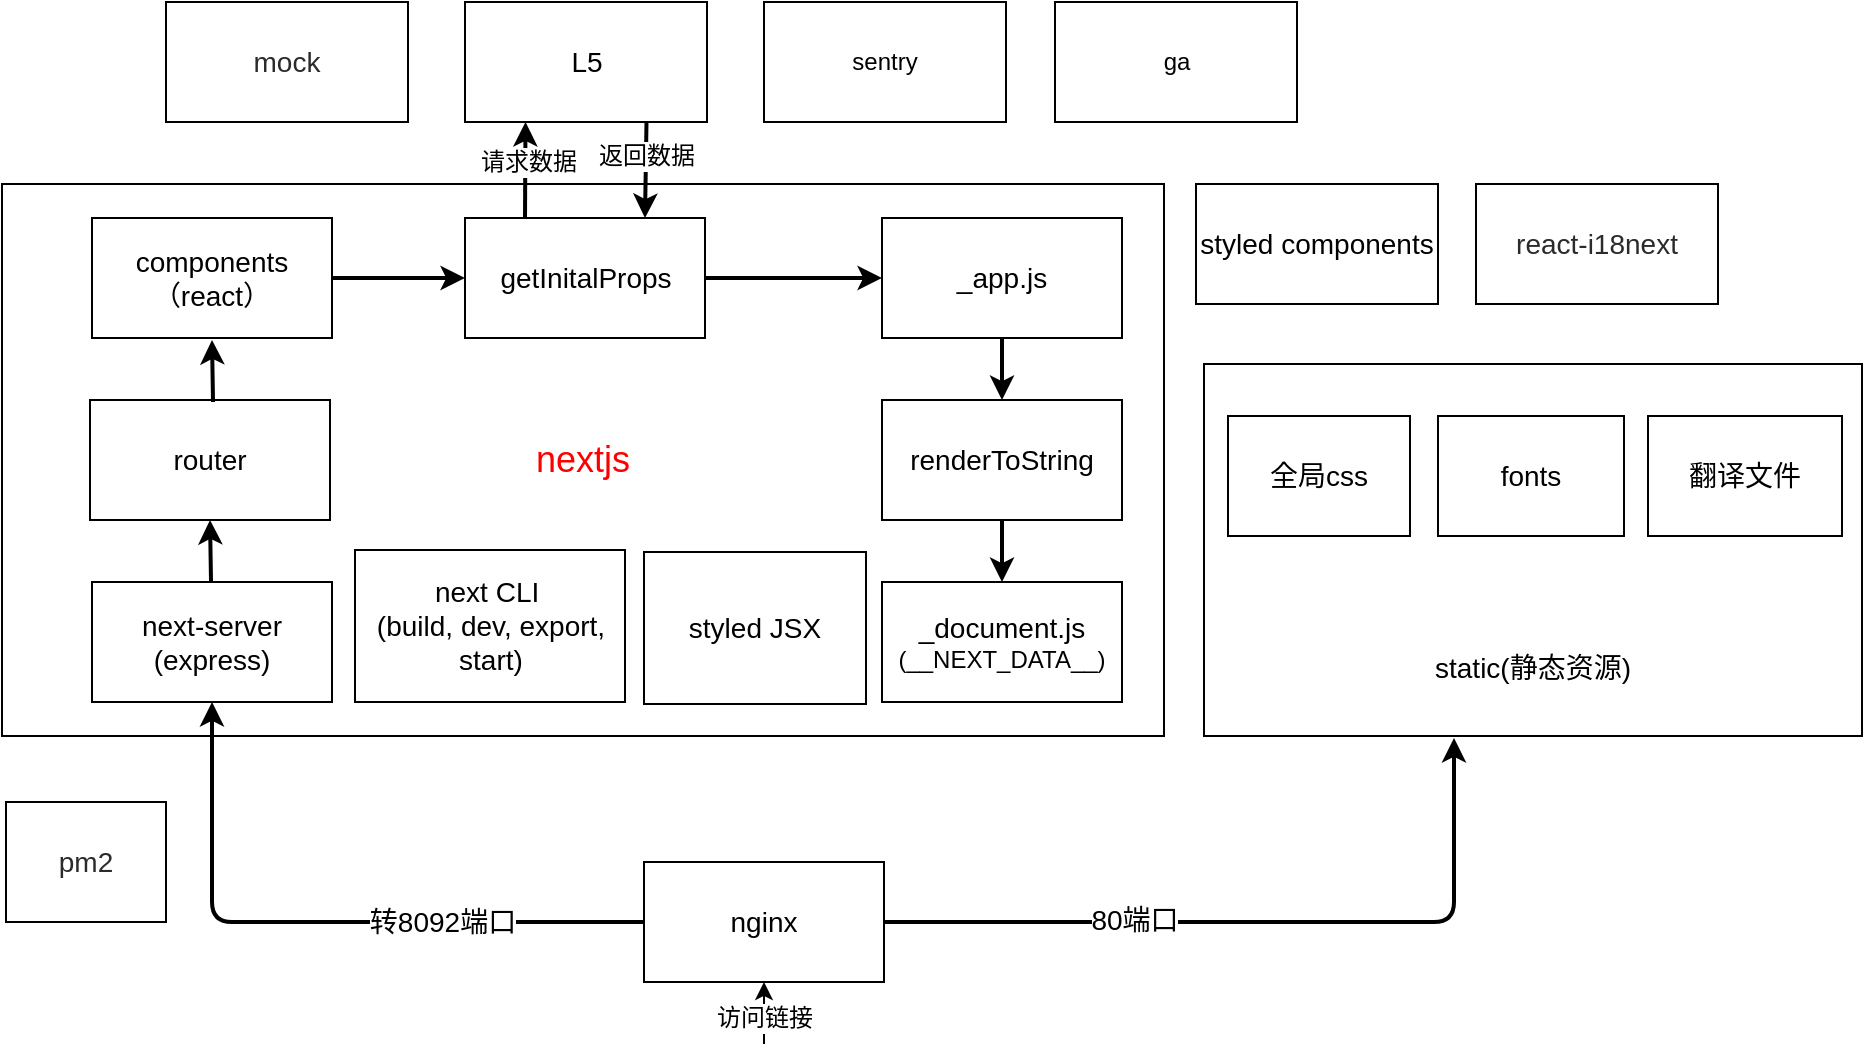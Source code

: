 <mxfile version="10.9.7" type="github"><diagram id="yrwFZAALMLEYpF8rsA4R" name="Page-1"><mxGraphModel dx="946" dy="648" grid="0" gridSize="10" guides="1" tooltips="1" connect="1" arrows="1" fold="1" page="1" pageScale="1.5" pageWidth="827" pageHeight="1169" math="0" shadow="0"><root><mxCell id="0"/><mxCell id="1" parent="0"/><mxCell id="fjasAtEGyfay4XgpQ-7l-1" value="&lt;font style=&quot;font-size: 18px&quot; color=&quot;#ff0000&quot;&gt;nextjs&lt;/font&gt;" style="rounded=0;whiteSpace=wrap;html=1;" vertex="1" parent="1"><mxGeometry x="123" y="100" width="581" height="276" as="geometry"/></mxCell><mxCell id="fjasAtEGyfay4XgpQ-7l-7" value="&lt;font style=&quot;font-size: 14px&quot;&gt;&lt;br&gt;&lt;br&gt;&lt;br&gt;&lt;br&gt;&lt;br&gt;&lt;br&gt;&lt;br&gt;static(静态资源)&lt;/font&gt;" style="rounded=0;whiteSpace=wrap;html=1;" vertex="1" parent="1"><mxGeometry x="724" y="190" width="329" height="186" as="geometry"/></mxCell><mxCell id="fjasAtEGyfay4XgpQ-7l-4" value="&lt;font style=&quot;font-size: 14px&quot;&gt;nginx&lt;/font&gt;" style="rounded=0;whiteSpace=wrap;html=1;" vertex="1" parent="1"><mxGeometry x="444" y="439" width="120" height="60" as="geometry"/></mxCell><mxCell id="fjasAtEGyfay4XgpQ-7l-5" value="&lt;font style=&quot;font-size: 14px&quot;&gt;fonts&lt;/font&gt;" style="rounded=0;whiteSpace=wrap;html=1;" vertex="1" parent="1"><mxGeometry x="841" y="216" width="93" height="60" as="geometry"/></mxCell><mxCell id="fjasAtEGyfay4XgpQ-7l-6" value="&lt;font style=&quot;font-size: 14px&quot;&gt;全局css&lt;/font&gt;" style="rounded=0;whiteSpace=wrap;html=1;" vertex="1" parent="1"><mxGeometry x="736" y="216" width="91" height="60" as="geometry"/></mxCell><mxCell id="fjasAtEGyfay4XgpQ-7l-8" value="&lt;font style=&quot;font-size: 14px&quot;&gt;翻译文件&lt;/font&gt;" style="rounded=0;whiteSpace=wrap;html=1;" vertex="1" parent="1"><mxGeometry x="946" y="216" width="97" height="60" as="geometry"/></mxCell><mxCell id="fjasAtEGyfay4XgpQ-7l-9" value="" style="endArrow=classic;html=1;strokeWidth=2;exitX=1;exitY=0.5;exitDx=0;exitDy=0;" edge="1" parent="1" source="fjasAtEGyfay4XgpQ-7l-4"><mxGeometry width="50" height="50" relative="1" as="geometry"><mxPoint x="564" y="500" as="sourcePoint"/><mxPoint x="849" y="377" as="targetPoint"/><Array as="points"><mxPoint x="849" y="469"/></Array></mxGeometry></mxCell><mxCell id="fjasAtEGyfay4XgpQ-7l-10" value="&lt;font style=&quot;font-size: 14px&quot;&gt;80端口&lt;/font&gt;" style="text;html=1;resizable=0;points=[];align=center;verticalAlign=middle;labelBackgroundColor=#ffffff;" vertex="1" connectable="0" parent="fjasAtEGyfay4XgpQ-7l-9"><mxGeometry x="0.085" y="1" relative="1" as="geometry"><mxPoint x="-80" as="offset"/></mxGeometry></mxCell><mxCell id="fjasAtEGyfay4XgpQ-7l-11" value="&lt;font style=&quot;font-size: 14px&quot;&gt;next-server&lt;br&gt;(express)&lt;/font&gt;" style="rounded=0;whiteSpace=wrap;html=1;" vertex="1" parent="1"><mxGeometry x="168" y="299" width="120" height="60" as="geometry"/></mxCell><mxCell id="fjasAtEGyfay4XgpQ-7l-12" value="" style="endArrow=classic;html=1;entryX=0.5;entryY=1;entryDx=0;entryDy=0;exitX=0;exitY=0.5;exitDx=0;exitDy=0;strokeWidth=2;" edge="1" parent="1" source="fjasAtEGyfay4XgpQ-7l-4" target="fjasAtEGyfay4XgpQ-7l-11"><mxGeometry width="50" height="50" relative="1" as="geometry"><mxPoint x="537" y="467" as="sourcePoint"/><mxPoint x="587" y="427" as="targetPoint"/><Array as="points"><mxPoint x="228" y="469"/></Array></mxGeometry></mxCell><mxCell id="fjasAtEGyfay4XgpQ-7l-14" value="&lt;font style=&quot;font-size: 14px&quot;&gt;转8092端口&lt;/font&gt;" style="text;html=1;resizable=0;points=[];align=center;verticalAlign=middle;labelBackgroundColor=#ffffff;" vertex="1" connectable="0" parent="fjasAtEGyfay4XgpQ-7l-12"><mxGeometry x="-0.063" relative="1" as="geometry"><mxPoint x="51" as="offset"/></mxGeometry></mxCell><mxCell id="fjasAtEGyfay4XgpQ-7l-13" value="" style="endArrow=classic;html=1;entryX=0.5;entryY=1;entryDx=0;entryDy=0;" edge="1" parent="1" target="fjasAtEGyfay4XgpQ-7l-4"><mxGeometry width="50" height="50" relative="1" as="geometry"><mxPoint x="504" y="530" as="sourcePoint"/><mxPoint x="536" y="532" as="targetPoint"/></mxGeometry></mxCell><mxCell id="fjasAtEGyfay4XgpQ-7l-51" value="访问链接" style="text;html=1;resizable=0;points=[];align=center;verticalAlign=middle;labelBackgroundColor=#ffffff;" vertex="1" connectable="0" parent="fjasAtEGyfay4XgpQ-7l-13"><mxGeometry x="-0.161" relative="1" as="geometry"><mxPoint as="offset"/></mxGeometry></mxCell><mxCell id="fjasAtEGyfay4XgpQ-7l-15" value="&lt;span style=&quot;font-size: 14px&quot;&gt;router&lt;/span&gt;" style="rounded=0;whiteSpace=wrap;html=1;" vertex="1" parent="1"><mxGeometry x="167" y="208" width="120" height="60" as="geometry"/></mxCell><mxCell id="fjasAtEGyfay4XgpQ-7l-17" value="&lt;font style=&quot;font-size: 14px&quot;&gt;components&lt;br&gt;（react）&lt;br&gt;&lt;/font&gt;" style="rounded=0;whiteSpace=wrap;html=1;" vertex="1" parent="1"><mxGeometry x="168" y="117" width="120" height="60" as="geometry"/></mxCell><mxCell id="fjasAtEGyfay4XgpQ-7l-19" value="&lt;font style=&quot;font-size: 14px&quot;&gt;L5&lt;/font&gt;" style="rounded=0;whiteSpace=wrap;html=1;" vertex="1" parent="1"><mxGeometry x="354.5" y="9" width="121" height="60" as="geometry"/></mxCell><mxCell id="fjasAtEGyfay4XgpQ-7l-24" value="&lt;font style=&quot;font-size: 14px&quot;&gt;getInitalProps&lt;/font&gt;" style="rounded=0;whiteSpace=wrap;html=1;" vertex="1" parent="1"><mxGeometry x="354.5" y="117" width="120" height="60" as="geometry"/></mxCell><mxCell id="fjasAtEGyfay4XgpQ-7l-28" value="&lt;span style=&quot;font-size: 14px&quot;&gt;renderToString&lt;/span&gt;" style="rounded=0;whiteSpace=wrap;html=1;" vertex="1" parent="1"><mxGeometry x="563" y="208" width="120" height="60" as="geometry"/></mxCell><mxCell id="fjasAtEGyfay4XgpQ-7l-29" value="&lt;font style=&quot;font-size: 14px&quot;&gt;_app.js&lt;/font&gt;" style="rounded=0;whiteSpace=wrap;html=1;" vertex="1" parent="1"><mxGeometry x="563" y="117" width="120" height="60" as="geometry"/></mxCell><mxCell id="fjasAtEGyfay4XgpQ-7l-30" value="&lt;font&gt;&lt;span style=&quot;font-size: 14px&quot;&gt;_document.js&lt;/span&gt;&lt;br&gt;&lt;font style=&quot;font-size: 12px&quot;&gt;(__NEXT_DATA__)&lt;/font&gt;&lt;br&gt;&lt;/font&gt;" style="rounded=0;whiteSpace=wrap;html=1;" vertex="1" parent="1"><mxGeometry x="563" y="299" width="120" height="60" as="geometry"/></mxCell><mxCell id="fjasAtEGyfay4XgpQ-7l-31" value="" style="endArrow=classic;html=1;strokeWidth=2;entryX=0.5;entryY=1;entryDx=0;entryDy=0;" edge="1" parent="1" source="fjasAtEGyfay4XgpQ-7l-11" target="fjasAtEGyfay4XgpQ-7l-15"><mxGeometry width="50" height="50" relative="1" as="geometry"><mxPoint x="197" y="318" as="sourcePoint"/><mxPoint x="247" y="268" as="targetPoint"/></mxGeometry></mxCell><mxCell id="fjasAtEGyfay4XgpQ-7l-32" value="" style="endArrow=classic;html=1;strokeWidth=2;" edge="1" parent="1"><mxGeometry width="50" height="50" relative="1" as="geometry"><mxPoint x="228.508" y="209" as="sourcePoint"/><mxPoint x="228" y="178" as="targetPoint"/></mxGeometry></mxCell><mxCell id="fjasAtEGyfay4XgpQ-7l-33" value="" style="endArrow=classic;html=1;strokeWidth=2;entryX=0;entryY=0.5;entryDx=0;entryDy=0;exitX=1;exitY=0.5;exitDx=0;exitDy=0;" edge="1" parent="1" source="fjasAtEGyfay4XgpQ-7l-17" target="fjasAtEGyfay4XgpQ-7l-24"><mxGeometry width="50" height="50" relative="1" as="geometry"><mxPoint x="247.508" y="319" as="sourcePoint"/><mxPoint x="247" y="288" as="targetPoint"/></mxGeometry></mxCell><mxCell id="fjasAtEGyfay4XgpQ-7l-34" value="" style="endArrow=classic;html=1;strokeWidth=2;entryX=0.25;entryY=1;entryDx=0;entryDy=0;exitX=0.25;exitY=0;exitDx=0;exitDy=0;" edge="1" parent="1" source="fjasAtEGyfay4XgpQ-7l-24" target="fjasAtEGyfay4XgpQ-7l-19"><mxGeometry width="50" height="50" relative="1" as="geometry"><mxPoint x="342" y="117" as="sourcePoint"/><mxPoint x="342" y="69" as="targetPoint"/></mxGeometry></mxCell><mxCell id="fjasAtEGyfay4XgpQ-7l-36" value="请求数据" style="text;html=1;resizable=0;points=[];align=center;verticalAlign=middle;labelBackgroundColor=#ffffff;" vertex="1" connectable="0" parent="fjasAtEGyfay4XgpQ-7l-34"><mxGeometry x="0.167" y="-1" relative="1" as="geometry"><mxPoint as="offset"/></mxGeometry></mxCell><mxCell id="fjasAtEGyfay4XgpQ-7l-35" value="" style="endArrow=classic;html=1;strokeWidth=2;entryX=0.75;entryY=0;entryDx=0;entryDy=0;exitX=0.75;exitY=1;exitDx=0;exitDy=0;" edge="1" parent="1" source="fjasAtEGyfay4XgpQ-7l-19" target="fjasAtEGyfay4XgpQ-7l-24"><mxGeometry width="50" height="50" relative="1" as="geometry"><mxPoint x="267.508" y="339" as="sourcePoint"/><mxPoint x="267" y="308" as="targetPoint"/></mxGeometry></mxCell><mxCell id="fjasAtEGyfay4XgpQ-7l-37" value="返回数据" style="text;html=1;resizable=0;points=[];align=center;verticalAlign=middle;labelBackgroundColor=#ffffff;" vertex="1" connectable="0" parent="fjasAtEGyfay4XgpQ-7l-35"><mxGeometry x="-0.292" relative="1" as="geometry"><mxPoint as="offset"/></mxGeometry></mxCell><mxCell id="fjasAtEGyfay4XgpQ-7l-38" value="" style="endArrow=classic;html=1;strokeWidth=2;entryX=0;entryY=0.5;entryDx=0;entryDy=0;exitX=1;exitY=0.5;exitDx=0;exitDy=0;" edge="1" parent="1" source="fjasAtEGyfay4XgpQ-7l-24" target="fjasAtEGyfay4XgpQ-7l-29"><mxGeometry width="50" height="50" relative="1" as="geometry"><mxPoint x="277.508" y="349" as="sourcePoint"/><mxPoint x="277" y="318" as="targetPoint"/></mxGeometry></mxCell><mxCell id="fjasAtEGyfay4XgpQ-7l-39" value="" style="endArrow=classic;html=1;strokeWidth=2;entryX=0.5;entryY=0;entryDx=0;entryDy=0;exitX=0.5;exitY=1;exitDx=0;exitDy=0;" edge="1" parent="1" source="fjasAtEGyfay4XgpQ-7l-29" target="fjasAtEGyfay4XgpQ-7l-28"><mxGeometry width="50" height="50" relative="1" as="geometry"><mxPoint x="445" y="157" as="sourcePoint"/><mxPoint x="471" y="157" as="targetPoint"/></mxGeometry></mxCell><mxCell id="fjasAtEGyfay4XgpQ-7l-40" value="" style="endArrow=classic;html=1;strokeWidth=2;entryX=0.5;entryY=0;entryDx=0;entryDy=0;exitX=0.5;exitY=1;exitDx=0;exitDy=0;" edge="1" parent="1" source="fjasAtEGyfay4XgpQ-7l-28" target="fjasAtEGyfay4XgpQ-7l-30"><mxGeometry width="50" height="50" relative="1" as="geometry"><mxPoint x="455" y="167" as="sourcePoint"/><mxPoint x="481" y="167" as="targetPoint"/></mxGeometry></mxCell><mxCell id="fjasAtEGyfay4XgpQ-7l-41" value="&lt;font style=&quot;font-size: 14px&quot;&gt;next CLI&amp;nbsp; &lt;br&gt;(build, dev, export, start)&lt;/font&gt;" style="rounded=0;whiteSpace=wrap;html=1;" vertex="1" parent="1"><mxGeometry x="299.5" y="283" width="135" height="76" as="geometry"/></mxCell><mxCell id="fjasAtEGyfay4XgpQ-7l-42" value="&lt;span style=&quot;font-size: 14px&quot;&gt;styled JSX&lt;/span&gt;" style="rounded=0;whiteSpace=wrap;html=1;" vertex="1" parent="1"><mxGeometry x="444" y="284" width="111" height="76" as="geometry"/></mxCell><mxCell id="fjasAtEGyfay4XgpQ-7l-43" value="sentry" style="rounded=0;whiteSpace=wrap;html=1;" vertex="1" parent="1"><mxGeometry x="504" y="9" width="121" height="60" as="geometry"/></mxCell><mxCell id="fjasAtEGyfay4XgpQ-7l-44" value="&lt;span style=&quot;font-size: 14px&quot;&gt;styled components&lt;/span&gt;" style="rounded=0;whiteSpace=wrap;html=1;" vertex="1" parent="1"><mxGeometry x="720" y="100" width="121" height="60" as="geometry"/></mxCell><mxCell id="fjasAtEGyfay4XgpQ-7l-45" value="&lt;font color=&quot;#2b2b2b&quot;&gt;&lt;span style=&quot;font-size: 14px ; white-space: pre-wrap ; background-color: rgb(255 , 255 , 255)&quot;&gt;mock&lt;/span&gt;&lt;/font&gt;" style="rounded=0;whiteSpace=wrap;html=1;" vertex="1" parent="1"><mxGeometry x="205" y="9" width="121" height="60" as="geometry"/></mxCell><mxCell id="fjasAtEGyfay4XgpQ-7l-46" value="&lt;font color=&quot;#2b2b2b&quot;&gt;&lt;span style=&quot;font-size: 14px ; white-space: pre-wrap ; background-color: rgb(255 , 255 , 255)&quot;&gt;react-i18next&lt;/span&gt;&lt;/font&gt;" style="rounded=0;whiteSpace=wrap;html=1;" vertex="1" parent="1"><mxGeometry x="860" y="100" width="121" height="60" as="geometry"/></mxCell><mxCell id="fjasAtEGyfay4XgpQ-7l-47" value="&lt;font color=&quot;#2b2b2b&quot;&gt;&lt;span style=&quot;font-size: 14px ; white-space: pre-wrap ; background-color: rgb(255 , 255 , 255)&quot;&gt;pm2&lt;/span&gt;&lt;/font&gt;" style="rounded=0;whiteSpace=wrap;html=1;" vertex="1" parent="1"><mxGeometry x="125" y="409" width="80" height="60" as="geometry"/></mxCell><mxCell id="fjasAtEGyfay4XgpQ-7l-49" value="ga" style="rounded=0;whiteSpace=wrap;html=1;" vertex="1" parent="1"><mxGeometry x="649.5" y="9" width="121" height="60" as="geometry"/></mxCell></root></mxGraphModel></diagram></mxfile>